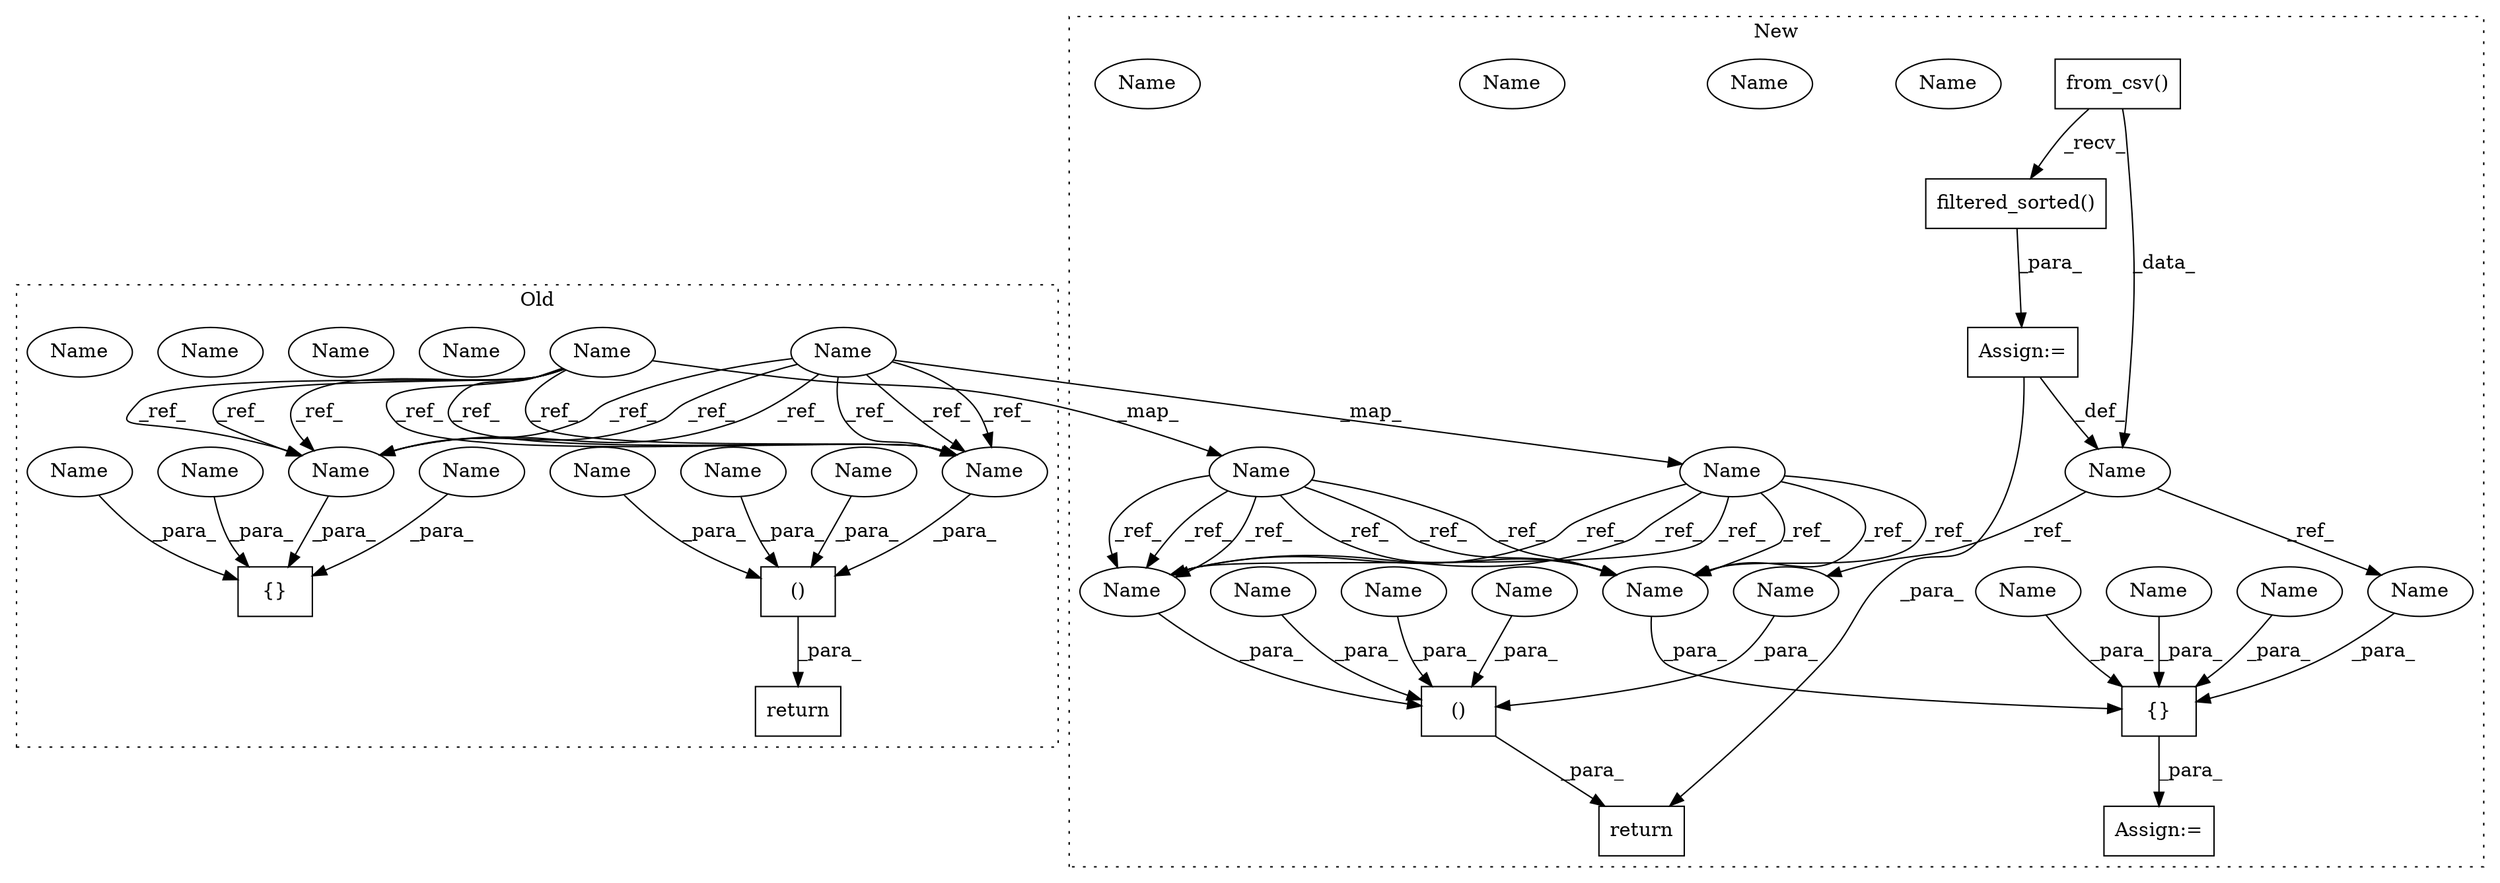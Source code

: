 digraph G {
subgraph cluster0 {
1 [label="{}" a="59" s="9230,9286" l="1,0" shape="box"];
8 [label="Name" a="87" s="7867" l="10" shape="ellipse"];
10 [label="Name" a="87" s="8113" l="10" shape="ellipse"];
11 [label="()" a="54" s="10458" l="56" shape="box"];
14 [label="return" a="93" s="10441" l="7" shape="box"];
16 [label="Name" a="87" s="9231" l="10" shape="ellipse"];
17 [label="Name" a="87" s="10448" l="10" shape="ellipse"];
18 [label="Name" a="87" s="10472" l="14" shape="ellipse"];
19 [label="Name" a="87" s="9255" l="14" shape="ellipse"];
24 [label="Name" a="87" s="9271" l="15" shape="ellipse"];
25 [label="Name" a="87" s="10488" l="15" shape="ellipse"];
28 [label="Name" a="87" s="9231" l="10" shape="ellipse"];
29 [label="Name" a="87" s="10448" l="10" shape="ellipse"];
30 [label="Name" a="87" s="9231" l="10" shape="ellipse"];
31 [label="Name" a="87" s="10448" l="10" shape="ellipse"];
36 [label="Name" a="87" s="10460" l="10" shape="ellipse"];
37 [label="Name" a="87" s="9243" l="10" shape="ellipse"];
label = "Old";
style="dotted";
}
subgraph cluster1 {
2 [label="filtered_sorted()" a="75" s="9677" l="50" shape="box"];
3 [label="Assign:=" a="68" s="9741" l="3" shape="box"];
4 [label="()" a="54" s="11044" l="111" shape="box"];
5 [label="Name" a="87" s="9661" l="13" shape="ellipse"];
6 [label="{}" a="59" s="9744,9856" l="10,0" shape="box"];
7 [label="Name" a="87" s="7897" l="10" shape="ellipse"];
9 [label="Name" a="87" s="8143" l="10" shape="ellipse"];
12 [label="from_csv()" a="75" s="9513" l="143" shape="box"];
13 [label="Assign:=" a="68" s="9674" l="3" shape="box"];
15 [label="return" a="93" s="11017" l="7" shape="box"];
20 [label="Name" a="87" s="9754" l="10" shape="ellipse"];
21 [label="Name" a="87" s="11034" l="10" shape="ellipse"];
22 [label="Name" a="87" s="9754" l="10" shape="ellipse"];
23 [label="Name" a="87" s="11034" l="10" shape="ellipse"];
26 [label="Name" a="87" s="9794" l="14" shape="ellipse"];
27 [label="Name" a="87" s="11074" l="14" shape="ellipse"];
32 [label="Name" a="87" s="9754" l="10" shape="ellipse"];
33 [label="Name" a="87" s="11034" l="10" shape="ellipse"];
34 [label="Name" a="87" s="11098" l="15" shape="ellipse"];
35 [label="Name" a="87" s="9818" l="15" shape="ellipse"];
38 [label="Name" a="87" s="9774" l="10" shape="ellipse"];
39 [label="Name" a="87" s="11054" l="10" shape="ellipse"];
40 [label="Name" a="87" s="11123" l="13" shape="ellipse"];
41 [label="Name" a="87" s="9843" l="13" shape="ellipse"];
label = "New";
style="dotted";
}
2 -> 13 [label="_para_"];
4 -> 15 [label="_para_"];
5 -> 40 [label="_ref_"];
5 -> 41 [label="_ref_"];
6 -> 3 [label="_para_"];
7 -> 33 [label="_ref_"];
7 -> 32 [label="_ref_"];
7 -> 33 [label="_ref_"];
7 -> 32 [label="_ref_"];
7 -> 32 [label="_ref_"];
7 -> 33 [label="_ref_"];
8 -> 30 [label="_ref_"];
8 -> 31 [label="_ref_"];
8 -> 30 [label="_ref_"];
8 -> 31 [label="_ref_"];
8 -> 7 [label="_map_"];
8 -> 30 [label="_ref_"];
8 -> 31 [label="_ref_"];
9 -> 32 [label="_ref_"];
9 -> 32 [label="_ref_"];
9 -> 32 [label="_ref_"];
9 -> 33 [label="_ref_"];
9 -> 33 [label="_ref_"];
9 -> 33 [label="_ref_"];
10 -> 31 [label="_ref_"];
10 -> 31 [label="_ref_"];
10 -> 30 [label="_ref_"];
10 -> 30 [label="_ref_"];
10 -> 31 [label="_ref_"];
10 -> 9 [label="_map_"];
10 -> 30 [label="_ref_"];
11 -> 14 [label="_para_"];
12 -> 2 [label="_recv_"];
12 -> 5 [label="_data_"];
13 -> 15 [label="_para_"];
13 -> 5 [label="_def_"];
18 -> 11 [label="_para_"];
19 -> 1 [label="_para_"];
24 -> 1 [label="_para_"];
25 -> 11 [label="_para_"];
26 -> 6 [label="_para_"];
27 -> 4 [label="_para_"];
30 -> 1 [label="_para_"];
31 -> 11 [label="_para_"];
32 -> 6 [label="_para_"];
33 -> 4 [label="_para_"];
34 -> 4 [label="_para_"];
35 -> 6 [label="_para_"];
36 -> 11 [label="_para_"];
37 -> 1 [label="_para_"];
38 -> 6 [label="_para_"];
39 -> 4 [label="_para_"];
40 -> 4 [label="_para_"];
41 -> 6 [label="_para_"];
}